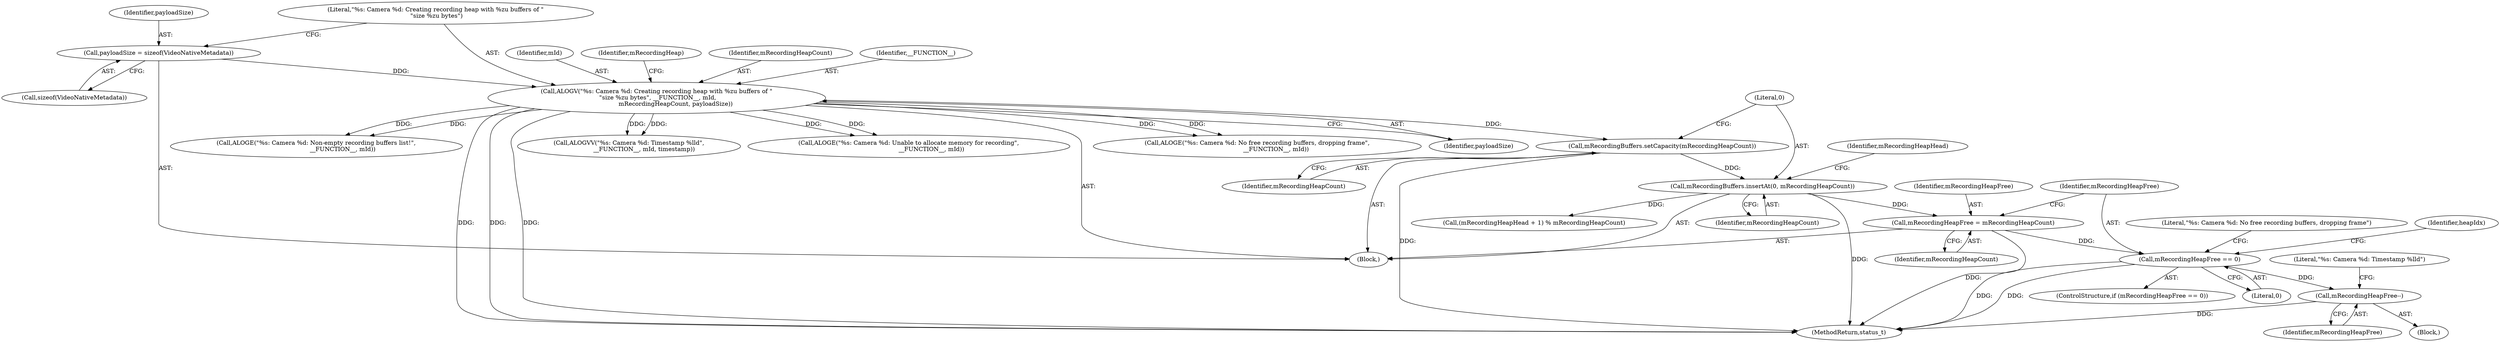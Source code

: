 digraph "0_Android_1f24c730ab6ca5aff1e3137b340b8aeaeda4bdbc_2@API" {
"1000287" [label="(Call,mRecordingHeapFree == 0)"];
"1000283" [label="(Call,mRecordingHeapFree = mRecordingHeapCount)"];
"1000277" [label="(Call,mRecordingBuffers.insertAt(0, mRecordingHeapCount))"];
"1000275" [label="(Call,mRecordingBuffers.setCapacity(mRecordingHeapCount))"];
"1000227" [label="(Call,ALOGV(\"%s: Camera %d: Creating recording heap with %zu buffers of \"\n \"size %zu bytes\", __FUNCTION__, mId,\n                    mRecordingHeapCount, payloadSize))"];
"1000223" [label="(Call,payloadSize = sizeof(VideoNativeMetadata))"];
"1000309" [label="(Call,mRecordingHeapFree--)"];
"1000309" [label="(Call,mRecordingHeapFree--)"];
"1000278" [label="(Literal,0)"];
"1000232" [label="(Identifier,payloadSize)"];
"1000230" [label="(Identifier,mId)"];
"1000310" [label="(Identifier,mRecordingHeapFree)"];
"1000287" [label="(Call,mRecordingHeapFree == 0)"];
"1000227" [label="(Call,ALOGV(\"%s: Camera %d: Creating recording heap with %zu buffers of \"\n \"size %zu bytes\", __FUNCTION__, mId,\n                    mRecordingHeapCount, payloadSize))"];
"1000224" [label="(Identifier,payloadSize)"];
"1000279" [label="(Identifier,mRecordingHeapCount)"];
"1000270" [label="(Call,ALOGE(\"%s: Camera %d: Non-empty recording buffers list!\",\n                            __FUNCTION__, mId))"];
"1000292" [label="(Literal,\"%s: Camera %d: No free recording buffers, dropping frame\")"];
"1000283" [label="(Call,mRecordingHeapFree = mRecordingHeapCount)"];
"1000281" [label="(Identifier,mRecordingHeapHead)"];
"1000234" [label="(Identifier,mRecordingHeap)"];
"1000312" [label="(Literal,\"%s: Camera %d: Timestamp %lld\")"];
"1000228" [label="(Literal,\"%s: Camera %d: Creating recording heap with %zu buffers of \"\n \"size %zu bytes\")"];
"1000225" [label="(Call,sizeof(VideoNativeMetadata))"];
"1000397" [label="(MethodReturn,status_t)"];
"1000311" [label="(Call,ALOGVV(\"%s: Camera %d: Timestamp %lld\",\n                __FUNCTION__, mId, timestamp))"];
"1000276" [label="(Identifier,mRecordingHeapCount)"];
"1000152" [label="(Block,)"];
"1000223" [label="(Call,payloadSize = sizeof(VideoNativeMetadata))"];
"1000304" [label="(Call,(mRecordingHeapHead + 1) % mRecordingHeapCount)"];
"1000284" [label="(Identifier,mRecordingHeapFree)"];
"1000231" [label="(Identifier,mRecordingHeapCount)"];
"1000242" [label="(Call,ALOGE(\"%s: Camera %d: Unable to allocate memory for recording\",\n                        __FUNCTION__, mId))"];
"1000221" [label="(Block,)"];
"1000277" [label="(Call,mRecordingBuffers.insertAt(0, mRecordingHeapCount))"];
"1000300" [label="(Identifier,heapIdx)"];
"1000288" [label="(Identifier,mRecordingHeapFree)"];
"1000285" [label="(Identifier,mRecordingHeapCount)"];
"1000229" [label="(Identifier,__FUNCTION__)"];
"1000291" [label="(Call,ALOGE(\"%s: Camera %d: No free recording buffers, dropping frame\",\n                    __FUNCTION__, mId))"];
"1000286" [label="(ControlStructure,if (mRecordingHeapFree == 0))"];
"1000289" [label="(Literal,0)"];
"1000275" [label="(Call,mRecordingBuffers.setCapacity(mRecordingHeapCount))"];
"1000287" -> "1000286"  [label="AST: "];
"1000287" -> "1000289"  [label="CFG: "];
"1000288" -> "1000287"  [label="AST: "];
"1000289" -> "1000287"  [label="AST: "];
"1000292" -> "1000287"  [label="CFG: "];
"1000300" -> "1000287"  [label="CFG: "];
"1000287" -> "1000397"  [label="DDG: "];
"1000287" -> "1000397"  [label="DDG: "];
"1000283" -> "1000287"  [label="DDG: "];
"1000287" -> "1000309"  [label="DDG: "];
"1000283" -> "1000221"  [label="AST: "];
"1000283" -> "1000285"  [label="CFG: "];
"1000284" -> "1000283"  [label="AST: "];
"1000285" -> "1000283"  [label="AST: "];
"1000288" -> "1000283"  [label="CFG: "];
"1000283" -> "1000397"  [label="DDG: "];
"1000277" -> "1000283"  [label="DDG: "];
"1000277" -> "1000221"  [label="AST: "];
"1000277" -> "1000279"  [label="CFG: "];
"1000278" -> "1000277"  [label="AST: "];
"1000279" -> "1000277"  [label="AST: "];
"1000281" -> "1000277"  [label="CFG: "];
"1000277" -> "1000397"  [label="DDG: "];
"1000275" -> "1000277"  [label="DDG: "];
"1000277" -> "1000304"  [label="DDG: "];
"1000275" -> "1000221"  [label="AST: "];
"1000275" -> "1000276"  [label="CFG: "];
"1000276" -> "1000275"  [label="AST: "];
"1000278" -> "1000275"  [label="CFG: "];
"1000275" -> "1000397"  [label="DDG: "];
"1000227" -> "1000275"  [label="DDG: "];
"1000227" -> "1000221"  [label="AST: "];
"1000227" -> "1000232"  [label="CFG: "];
"1000228" -> "1000227"  [label="AST: "];
"1000229" -> "1000227"  [label="AST: "];
"1000230" -> "1000227"  [label="AST: "];
"1000231" -> "1000227"  [label="AST: "];
"1000232" -> "1000227"  [label="AST: "];
"1000234" -> "1000227"  [label="CFG: "];
"1000227" -> "1000397"  [label="DDG: "];
"1000227" -> "1000397"  [label="DDG: "];
"1000227" -> "1000397"  [label="DDG: "];
"1000223" -> "1000227"  [label="DDG: "];
"1000227" -> "1000242"  [label="DDG: "];
"1000227" -> "1000242"  [label="DDG: "];
"1000227" -> "1000270"  [label="DDG: "];
"1000227" -> "1000270"  [label="DDG: "];
"1000227" -> "1000291"  [label="DDG: "];
"1000227" -> "1000291"  [label="DDG: "];
"1000227" -> "1000311"  [label="DDG: "];
"1000227" -> "1000311"  [label="DDG: "];
"1000223" -> "1000221"  [label="AST: "];
"1000223" -> "1000225"  [label="CFG: "];
"1000224" -> "1000223"  [label="AST: "];
"1000225" -> "1000223"  [label="AST: "];
"1000228" -> "1000223"  [label="CFG: "];
"1000309" -> "1000152"  [label="AST: "];
"1000309" -> "1000310"  [label="CFG: "];
"1000310" -> "1000309"  [label="AST: "];
"1000312" -> "1000309"  [label="CFG: "];
"1000309" -> "1000397"  [label="DDG: "];
}
